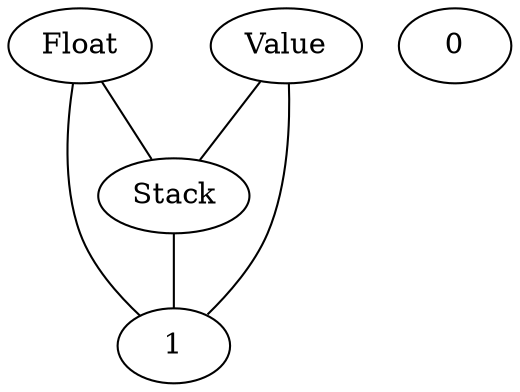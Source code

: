 graph G {
  Stack;
  Float;
  Value;
  0;
  1;
  Stack -- 1;
  Float -- Stack;
  Float -- 1;
  Value -- Stack;
  Value -- 1;
}
